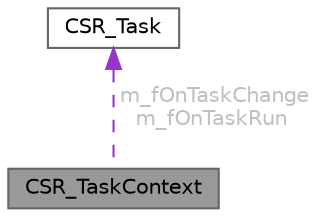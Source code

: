 digraph "CSR_TaskContext"
{
 // LATEX_PDF_SIZE
  bgcolor="transparent";
  edge [fontname=Helvetica,fontsize=10,labelfontname=Helvetica,labelfontsize=10];
  node [fontname=Helvetica,fontsize=10,shape=box,height=0.2,width=0.4];
  Node1 [id="Node000001",label="CSR_TaskContext",height=0.2,width=0.4,color="gray40", fillcolor="grey60", style="filled", fontcolor="black",tooltip=" "];
  Node2 -> Node1 [id="edge1_Node000001_Node000002",dir="back",color="darkorchid3",style="dashed",tooltip=" ",label=" m_fOnTaskChange\nm_fOnTaskRun",fontcolor="grey" ];
  Node2 [id="Node000002",label="CSR_Task",height=0.2,width=0.4,color="gray40", fillcolor="white", style="filled",URL="$struct_c_s_r___task.html",tooltip=" "];
}
